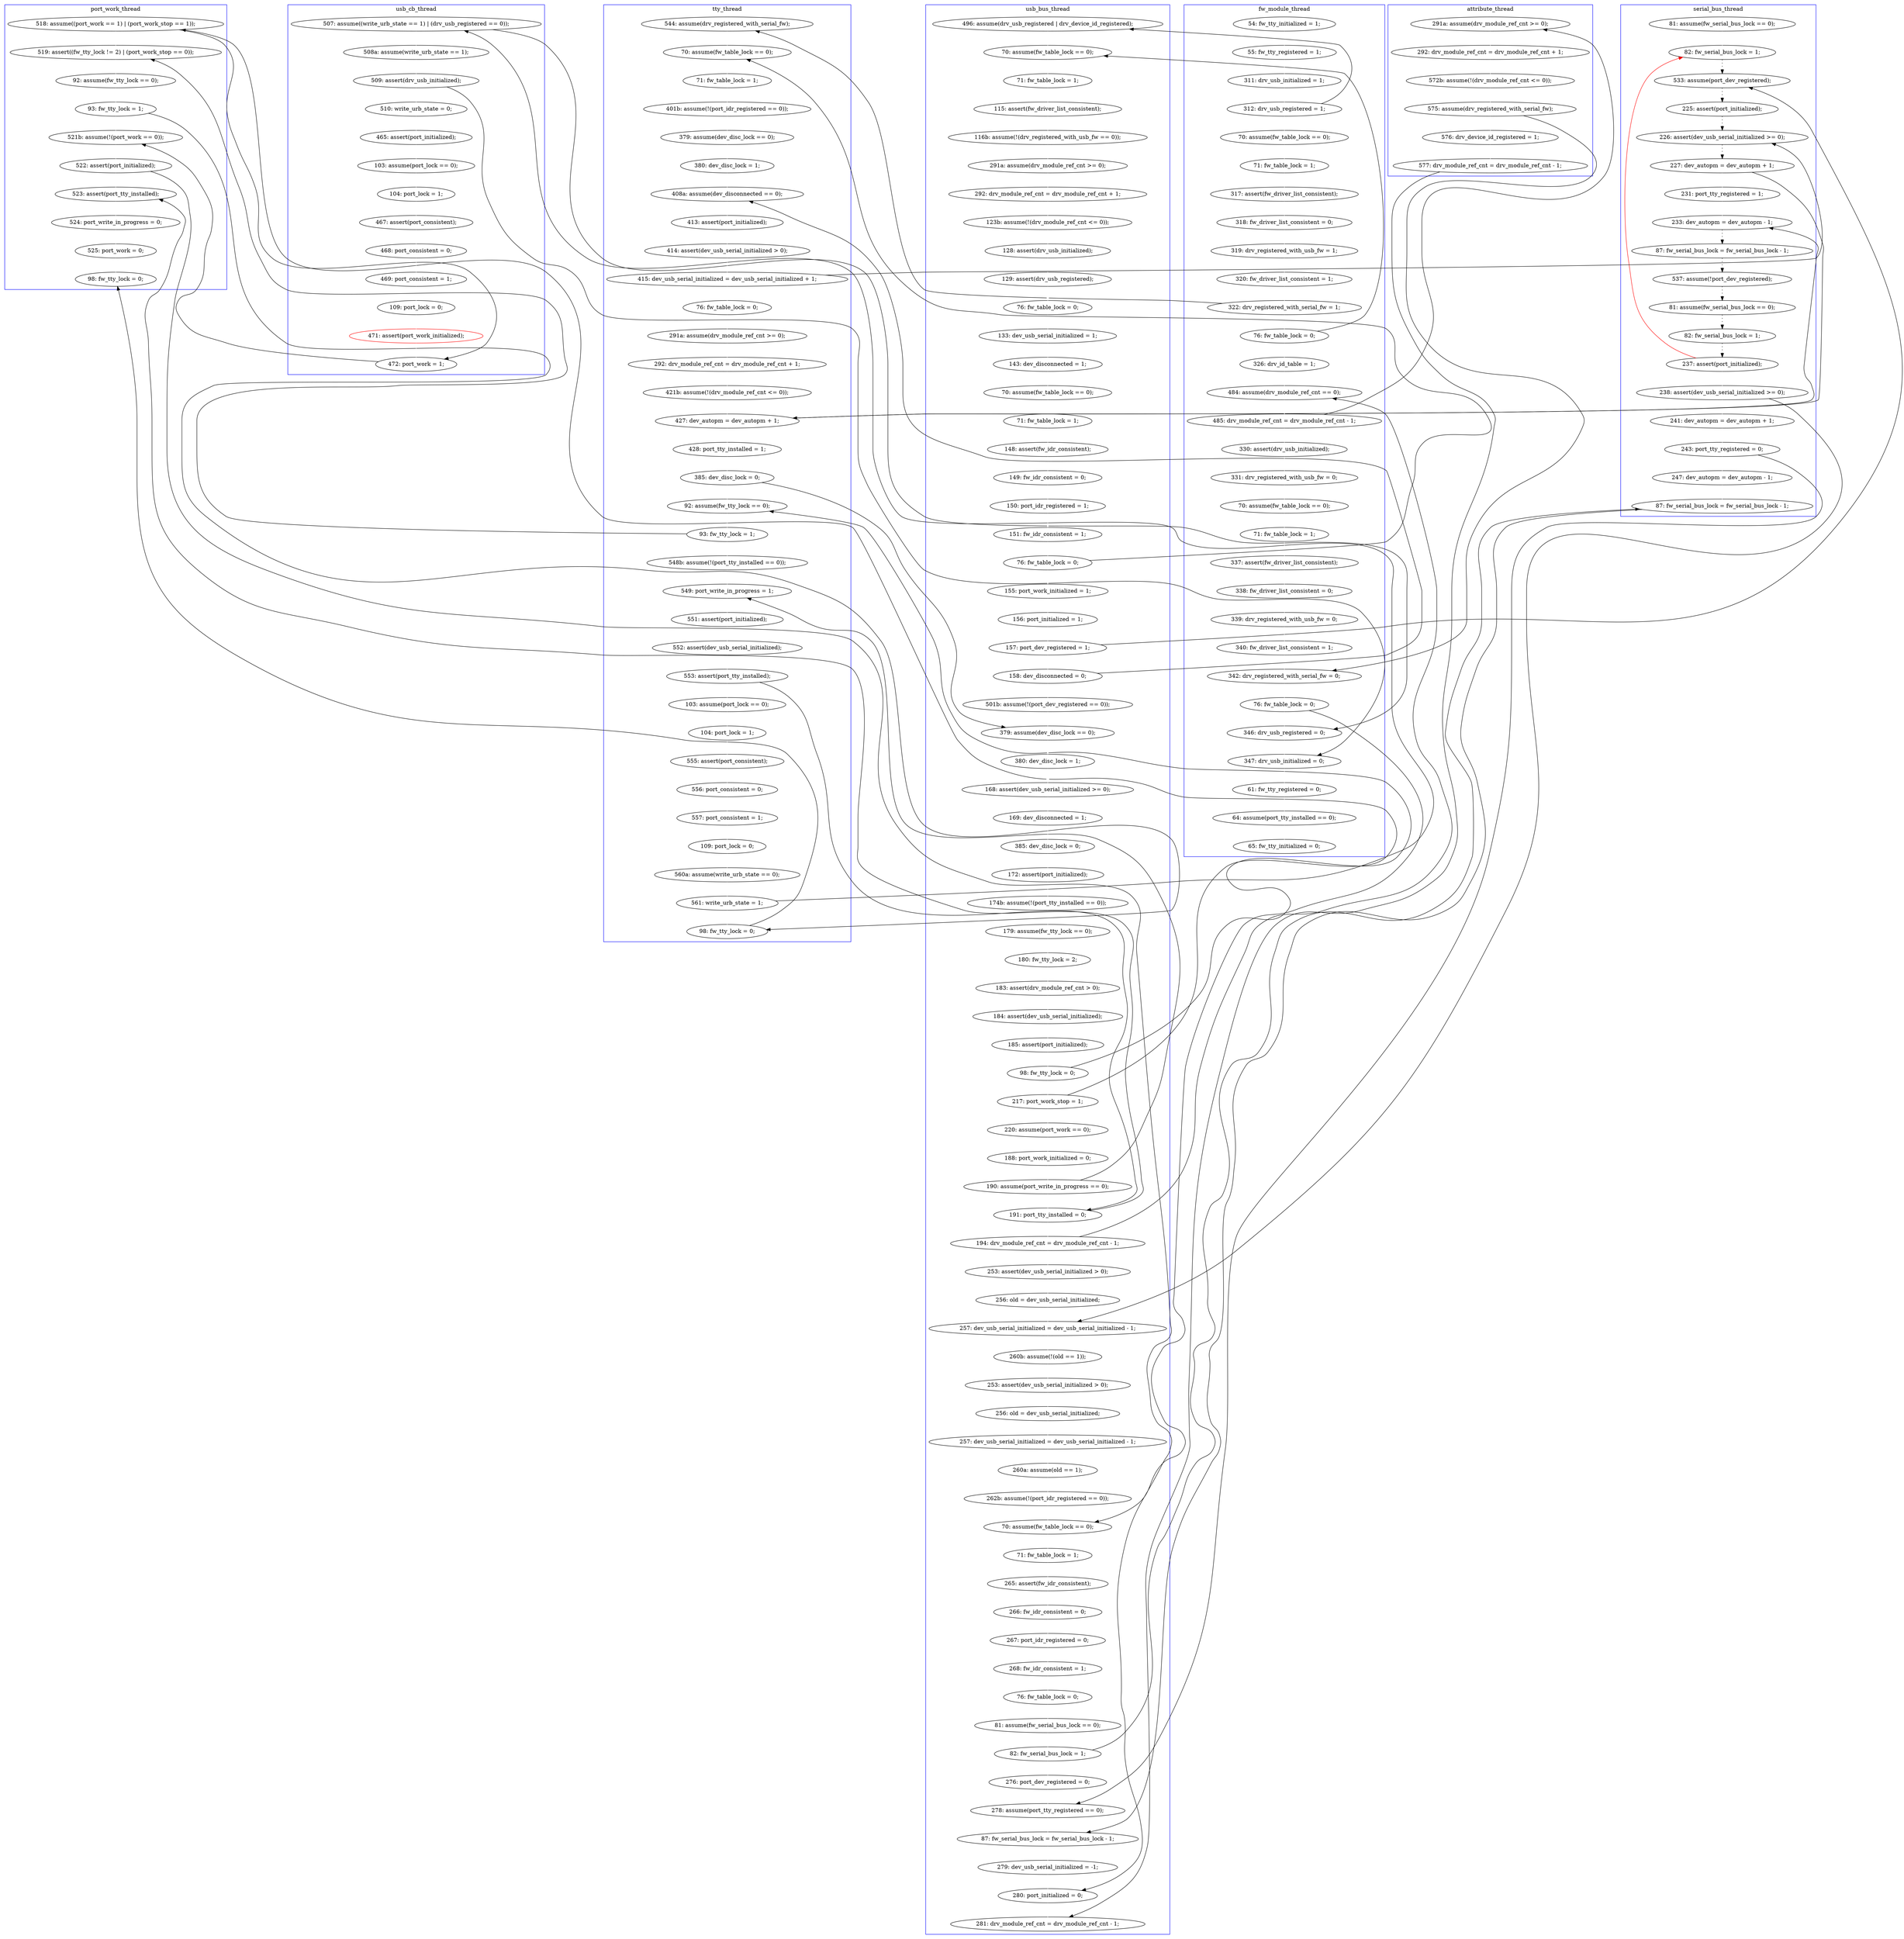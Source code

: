 digraph Counterexample {
	125 -> 126 [color = black, style = solid, constraint = false]
	241 -> 310 [color = white, style = solid]
	211 -> 213 [color = white, style = solid]
	132 -> 135 [color = white, style = solid]
	207 -> 294 [color = black, style = solid, constraint = false]
	358 -> 359 [color = white, style = solid]
	189 -> 191 [color = white, style = solid]
	242 -> 244 [color = white, style = solid]
	60 -> 65 [color = white, style = solid]
	281 -> 291 [color = black, style = solid, constraint = false]
	53 -> 55 [color = white, style = solid]
	362 -> 364 [color = white, style = solid]
	202 -> 206 [color = white, style = solid]
	141 -> 159 [color = white, style = solid]
	354 -> 358 [color = white, style = solid]
	228 -> 229 [color = white, style = solid]
	206 -> 207 [color = black, style = solid, constraint = false]
	261 -> 262 [color = white, style = solid]
	268 -> 272 [color = black, style = dotted]
	281 -> 315 [color = white, style = solid]
	347 -> 348 [color = white, style = solid]
	99 -> 106 [color = white, style = solid]
	385 -> 386 [color = white, style = solid]
	233 -> 234 [color = white, style = solid]
	50 -> 53 [color = white, style = solid]
	359 -> 361 [color = white, style = solid]
	56 -> 58 [color = white, style = solid]
	222 -> 223 [color = white, style = solid]
	90 -> 92 [color = white, style = solid]
	325 -> 338 [color = black, style = solid, constraint = false]
	216 -> 219 [color = white, style = solid]
	107 -> 109 [color = white, style = solid]
	377 -> 378 [color = white, style = solid]
	335 -> 336 [color = white, style = solid]
	396 -> 402 [color = black, style = solid, constraint = false]
	337 -> 338 [color = white, style = solid]
	324 -> 325 [color = white, style = solid]
	404 -> 405 [color = white, style = solid]
	79 -> 80 [color = white, style = solid]
	365 -> 373 [color = white, style = solid]
	234 -> 237 [color = white, style = solid]
	328 -> 331 [color = white, style = solid]
	258 -> 260 [color = white, style = solid]
	136 -> 137 [color = white, style = solid]
	245 -> 348 [color = black, style = solid, constraint = false]
	317 -> 390 [color = white, style = solid]
	288 -> 310 [color = black, style = solid, constraint = false]
	174 -> 198 [color = black, style = solid, constraint = false]
	231 -> 233 [color = white, style = solid]
	135 -> 136 [color = white, style = solid]
	291 -> 293 [color = white, style = solid]
	224 -> 228 [color = white, style = solid]
	300 -> 307 [color = white, style = solid]
	226 -> 287 [color = white, style = solid]
	378 -> 379 [color = white, style = solid]
	72 -> 74 [color = white, style = solid]
	289 -> 290 [color = white, style = solid]
	317 -> 397 [color = black, style = solid, constraint = false]
	334 -> 335 [color = white, style = solid]
	128 -> 135 [color = black, style = solid, constraint = false]
	74 -> 79 [color = white, style = solid]
	345 -> 347 [color = white, style = solid]
	191 -> 192 [color = white, style = solid]
	213 -> 269 [color = white, style = solid]
	65 -> 67 [color = black, style = solid, constraint = false]
	131 -> 132 [color = white, style = solid]
	125 -> 128 [color = white, style = solid]
	272 -> 273 [color = black, style = dotted]
	331 -> 332 [color = white, style = solid]
	386 -> 396 [color = black, style = solid, constraint = false]
	168 -> 198 [color = white, style = solid]
	386 -> 393 [color = white, style = solid]
	326 -> 342 [color = white, style = solid]
	180 -> 183 [color = white, style = solid]
	207 -> 226 [color = white, style = solid]
	242 -> 347 [color = black, style = solid, constraint = false]
	315 -> 317 [color = white, style = solid]
	47 -> 67 [color = white, style = solid]
	336 -> 337 [color = white, style = solid]
	71 -> 119 [color = white, style = solid]
	156 -> 157 [color = black, style = dotted]
	117 -> 121 [color = white, style = solid]
	361 -> 362 [color = white, style = solid]
	314 -> 349 [color = white, style = solid]
	208 -> 211 [color = white, style = solid]
	157 -> 161 [color = black, style = dotted]
	112 -> 117 [color = white, style = solid]
	307 -> 356 [color = white, style = solid]
	160 -> 167 [color = white, style = solid]
	60 -> 71 [color = black, style = solid, constraint = false]
	145 -> 179 [color = white, style = solid]
	269 -> 274 [color = white, style = solid]
	390 -> 396 [color = white, style = solid]
	265 -> 267 [color = white, style = solid]
	174 -> 175 [color = white, style = solid]
	213 -> 221 [color = black, style = solid, constraint = false]
	109 -> 110 [color = white, style = solid]
	198 -> 232 [color = black, style = dotted]
	178 -> 179 [color = black, style = solid, constraint = false]
	273 -> 280 [color = black, style = dotted]
	215 -> 216 [color = white, style = solid]
	364 -> 365 [color = white, style = solid]
	274 -> 282 [color = black, style = solid, constraint = false]
	282 -> 283 [color = white, style = solid]
	179 -> 180 [color = white, style = solid]
	193 -> 194 [color = white, style = solid]
	320 -> 321 [color = white, style = solid]
	373 -> 385 [color = white, style = solid]
	393 -> 397 [color = white, style = solid]
	206 -> 208 [color = white, style = solid]
	240 -> 241 [color = white, style = solid]
	67 -> 68 [color = white, style = solid]
	244 -> 245 [color = white, style = solid]
	110 -> 111 [color = white, style = solid]
	80 -> 83 [color = white, style = solid]
	283 -> 320 [color = black, style = solid, constraint = false]
	257 -> 258 [color = white, style = solid]
	111 -> 112 [color = white, style = solid]
	37 -> 38 [color = white, style = solid]
	350 -> 352 [color = white, style = solid]
	310 -> 419 [color = black, style = solid, constraint = false]
	219 -> 221 [color = white, style = solid]
	120 -> 127 [color = white, style = solid]
	267 -> 294 [color = white, style = solid]
	126 -> 156 [color = black, style = dotted]
	321 -> 324 [color = white, style = solid]
	224 -> 269 [color = black, style = solid, constraint = false]
	325 -> 326 [color = white, style = solid]
	299 -> 300 [color = white, style = solid]
	44 -> 49 [color = white, style = solid]
	159 -> 160 [color = white, style = solid]
	38 -> 43 [color = white, style = solid]
	241 -> 242 [color = black, style = solid, constraint = false]
	92 -> 99 [color = white, style = solid]
	280 -> 281 [color = white, style = solid]
	192 -> 193 [color = white, style = solid]
	106 -> 107 [color = white, style = solid]
	280 -> 87 [color = red, style = solid, constraint = false]
	232 -> 268 [color = black, style = dotted]
	65 -> 149 [color = white, style = solid]
	195 -> 196 [color = white, style = solid]
	260 -> 261 [color = white, style = solid]
	301 -> 328 [color = white, style = solid]
	43 -> 44 [color = white, style = solid]
	229 -> 231 [color = white, style = solid]
	283 -> 301 [color = white, style = solid]
	83 -> 84 [color = white, style = solid]
	138 -> 157 [color = black, style = solid, constraint = false]
	338 -> 345 [color = white, style = solid]
	86 -> 87 [color = white, style = solid]
	55 -> 56 [color = white, style = solid]
	161 -> 174 [color = black, style = solid, constraint = false]
	274 -> 289 [color = white, style = solid]
	345 -> 358 [color = black, style = solid, constraint = false]
	290 -> 291 [color = white, style = solid]
	194 -> 195 [color = white, style = solid]
	202 -> 215 [color = black, style = solid, constraint = false]
	167 -> 174 [color = white, style = solid]
	397 -> 402 [color = white, style = solid]
	223 -> 224 [color = white, style = solid]
	44 -> 47 [color = black, style = solid, constraint = false]
	402 -> 404 [color = white, style = solid]
	137 -> 138 [color = white, style = solid]
	87 -> 126 [color = black, style = dotted]
	161 -> 168 [color = white, style = solid]
	68 -> 72 [color = white, style = solid]
	293 -> 314 [color = white, style = solid]
	178 -> 215 [color = white, style = solid]
	184 -> 187 [color = white, style = solid]
	196 -> 202 [color = white, style = solid]
	216 -> 226 [color = black, style = solid, constraint = false]
	288 -> 298 [color = white, style = solid]
	237 -> 240 [color = white, style = solid]
	84 -> 85 [color = white, style = solid]
	175 -> 178 [color = white, style = solid]
	127 -> 131 [color = white, style = solid]
	138 -> 141 [color = white, style = solid]
	121 -> 124 [color = white, style = solid]
	251 -> 257 [color = white, style = solid]
	128 -> 145 [color = white, style = solid]
	149 -> 282 [color = white, style = solid]
	352 -> 354 [color = white, style = solid]
	342 -> 407 [color = black, style = solid, constraint = false]
	348 -> 377 [color = white, style = solid]
	298 -> 299 [color = white, style = solid]
	269 -> 300 [color = black, style = solid, constraint = false]
	332 -> 334 [color = white, style = solid]
	246 -> 251 [color = white, style = solid]
	299 -> 405 [color = black, style = solid, constraint = false]
	85 -> 90 [color = white, style = solid]
	58 -> 60 [color = white, style = solid]
	349 -> 350 [color = white, style = solid]
	119 -> 120 [color = white, style = solid]
	221 -> 222 [color = white, style = solid]
	245 -> 246 [color = white, style = solid]
	124 -> 125 [color = white, style = solid]
	183 -> 184 [color = white, style = solid]
	294 -> 298 [color = black, style = solid, constraint = false]
	262 -> 265 [color = white, style = solid]
	356 -> 419 [color = white, style = solid]
	187 -> 189 [color = white, style = solid]
	405 -> 407 [color = white, style = solid]
	117 -> 119 [color = black, style = solid, constraint = false]
	49 -> 50 [color = white, style = solid]
	287 -> 288 [color = white, style = solid]
	subgraph cluster3 {
		label = serial_bus_thread
		color = blue
		280  [label = "237: assert(port_initialized);"]
		272  [label = "81: assume(fw_serial_bus_lock == 0);"]
		390  [label = "247: dev_autopm = dev_autopm - 1;"]
		168  [label = "231: port_tty_registered = 1;"]
		273  [label = "82: fw_serial_bus_lock = 1;"]
		317  [label = "243: port_tty_registered = 0;"]
		157  [label = "226: assert(dev_usb_serial_initialized >= 0);"]
		232  [label = "87: fw_serial_bus_lock = fw_serial_bus_lock - 1;"]
		126  [label = "533: assume(port_dev_registered);"]
		161  [label = "227: dev_autopm = dev_autopm + 1;"]
		315  [label = "241: dev_autopm = dev_autopm + 1;"]
		198  [label = "233: dev_autopm = dev_autopm - 1;"]
		87  [label = "82: fw_serial_bus_lock = 1;"]
		86  [label = "81: assume(fw_serial_bus_lock == 0);"]
		268  [label = "537: assume(!port_dev_registered);"]
		156  [label = "225: assert(port_initialized);"]
		281  [label = "238: assert(dev_usb_serial_initialized >= 0);"]
		396  [label = "87: fw_serial_bus_lock = fw_serial_bus_lock - 1;"]
	}
	subgraph cluster7 {
		label = port_work_thread
		color = blue
		287  [label = "92: assume(fw_tty_lock == 0);"]
		300  [label = "523: assert(port_tty_installed);"]
		299  [label = "522: assert(port_initialized);"]
		307  [label = "524: port_write_in_progress = 0;"]
		298  [label = "521b: assume(!(port_work == 0));"]
		288  [label = "93: fw_tty_lock = 1;"]
		226  [label = "519: assert((fw_tty_lock != 2) | (port_work_stop == 0));"]
		356  [label = "525: port_work = 0;"]
		207  [label = "518: assume((port_work == 1) | (port_work_stop == 1));"]
		419  [label = "98: fw_tty_lock = 0;"]
	}
	subgraph cluster5 {
		label = attribute_thread
		color = blue
		342  [label = "577: drv_module_ref_cnt = drv_module_ref_cnt - 1;"]
		320  [label = "291a: assume(drv_module_ref_cnt >= 0);"]
		321  [label = "292: drv_module_ref_cnt = drv_module_ref_cnt + 1;"]
		326  [label = "576: drv_device_id_registered = 1;"]
		325  [label = "575: assume(drv_registered_with_serial_fw);"]
		324  [label = "572b: assume(!(drv_module_ref_cnt <= 0));"]
	}
	subgraph cluster1 {
		label = fw_module_thread
		color = blue
		149  [label = "326: drv_id_table = 1;"]
		345  [label = "76: fw_table_lock = 0;"]
		332  [label = "71: fw_table_lock = 1;"]
		55  [label = "318: fw_driver_list_consistent = 0;"]
		379  [label = "65: fw_tty_initialized = 0;"]
		337  [label = "340: fw_driver_list_consistent = 1;"]
		37  [label = "54: fw_tty_initialized = 1;"]
		283  [label = "485: drv_module_ref_cnt = drv_module_ref_cnt - 1;"]
		378  [label = "64: assume(port_tty_installed == 0);"]
		301  [label = "330: assert(drv_usb_initialized);"]
		65  [label = "76: fw_table_lock = 0;"]
		43  [label = "311: drv_usb_initialized = 1;"]
		49  [label = "70: assume(fw_table_lock == 0);"]
		334  [label = "337: assert(fw_driver_list_consistent);"]
		331  [label = "70: assume(fw_table_lock == 0);"]
		58  [label = "320: fw_driver_list_consistent = 1;"]
		328  [label = "331: drv_registered_with_usb_fw = 0;"]
		50  [label = "71: fw_table_lock = 1;"]
		38  [label = "55: fw_tty_registered = 1;"]
		335  [label = "338: fw_driver_list_consistent = 0;"]
		348  [label = "347: drv_usb_initialized = 0;"]
		53  [label = "317: assert(fw_driver_list_consistent);"]
		338  [label = "342: drv_registered_with_serial_fw = 0;"]
		44  [label = "312: drv_usb_registered = 1;"]
		56  [label = "319: drv_registered_with_usb_fw = 1;"]
		377  [label = "61: fw_tty_registered = 0;"]
		60  [label = "322: drv_registered_with_serial_fw = 1;"]
		336  [label = "339: drv_registered_with_usb_fw = 0;"]
		347  [label = "346: drv_usb_registered = 0;"]
		282  [label = "484: assume(drv_module_ref_cnt == 0);"]
	}
	subgraph cluster2 {
		label = usb_bus_thread
		color = blue
		352  [label = "260a: assume(old == 1);"]
		74  [label = "116b: assume(!(drv_registered_with_usb_fw == 0));"]
		359  [label = "71: fw_table_lock = 1;"]
		393  [label = "276: port_dev_registered = 0;"]
		373  [label = "76: fw_table_lock = 0;"]
		350  [label = "257: dev_usb_serial_initialized = dev_usb_serial_initialized - 1;"]
		110  [label = "149: fw_idr_consistent = 0;"]
		179  [label = "379: assume(dev_disc_lock == 0);"]
		124  [label = "156: port_initialized = 1;"]
		269  [label = "191: port_tty_installed = 0;"]
		211  [label = "188: port_work_initialized = 0;"]
		72  [label = "115: assert(fw_driver_list_consistent);"]
		92  [label = "133: dev_usb_serial_initialized = 1;"]
		68  [label = "71: fw_table_lock = 1;"]
		289  [label = "253: assert(dev_usb_serial_initialized > 0);"]
		112  [label = "151: fw_idr_consistent = 1;"]
		80  [label = "292: drv_module_ref_cnt = drv_module_ref_cnt + 1;"]
		187  [label = "385: dev_disc_lock = 0;"]
		67  [label = "70: assume(fw_table_lock == 0);"]
		290  [label = "256: old = dev_usb_serial_initialized;"]
		184  [label = "169: dev_disconnected = 1;"]
		364  [label = "267: port_idr_registered = 0;"]
		365  [label = "268: fw_idr_consistent = 1;"]
		192  [label = "179: assume(fw_tty_lock == 0);"]
		194  [label = "183: assert(drv_module_ref_cnt > 0);"]
		405  [label = "280: port_initialized = 0;"]
		85  [label = "129: assert(drv_usb_registered);"]
		90  [label = "76: fw_table_lock = 0;"]
		99  [label = "143: dev_disconnected = 1;"]
		293  [label = "260b: assume(!(old == 1));"]
		79  [label = "291a: assume(drv_module_ref_cnt >= 0);"]
		84  [label = "128: assert(drv_usb_initialized);"]
		189  [label = "172: assert(port_initialized);"]
		349  [label = "256: old = dev_usb_serial_initialized;"]
		213  [label = "190: assume(port_write_in_progress == 0);"]
		386  [label = "82: fw_serial_bus_lock = 1;"]
		183  [label = "168: assert(dev_usb_serial_initialized >= 0);"]
		47  [label = "496: assume(drv_usb_registered | drv_device_id_registered);"]
		193  [label = "180: fw_tty_lock = 2;"]
		407  [label = "281: drv_module_ref_cnt = drv_module_ref_cnt - 1;"]
		107  [label = "71: fw_table_lock = 1;"]
		128  [label = "158: dev_disconnected = 0;"]
		206  [label = "217: port_work_stop = 1;"]
		354  [label = "262b: assume(!(port_idr_registered == 0));"]
		362  [label = "266: fw_idr_consistent = 0;"]
		125  [label = "157: port_dev_registered = 1;"]
		106  [label = "70: assume(fw_table_lock == 0);"]
		145  [label = "501b: assume(!(port_dev_registered == 0));"]
		196  [label = "185: assert(port_initialized);"]
		314  [label = "253: assert(dev_usb_serial_initialized > 0);"]
		402  [label = "87: fw_serial_bus_lock = fw_serial_bus_lock - 1;"]
		361  [label = "265: assert(fw_idr_consistent);"]
		274  [label = "194: drv_module_ref_cnt = drv_module_ref_cnt - 1;"]
		404  [label = "279: dev_usb_serial_initialized = -1;"]
		202  [label = "98: fw_tty_lock = 0;"]
		191  [label = "174b: assume(!(port_tty_installed == 0));"]
		109  [label = "148: assert(fw_idr_consistent);"]
		208  [label = "220: assume(port_work == 0);"]
		385  [label = "81: assume(fw_serial_bus_lock == 0);"]
		117  [label = "76: fw_table_lock = 0;"]
		121  [label = "155: port_work_initialized = 1;"]
		111  [label = "150: port_idr_registered = 1;"]
		195  [label = "184: assert(dev_usb_serial_initialized);"]
		180  [label = "380: dev_disc_lock = 1;"]
		291  [label = "257: dev_usb_serial_initialized = dev_usb_serial_initialized - 1;"]
		83  [label = "123b: assume(!(drv_module_ref_cnt <= 0));"]
		358  [label = "70: assume(fw_table_lock == 0);"]
		397  [label = "278: assume(port_tty_registered == 0);"]
	}
	subgraph cluster6 {
		label = usb_cb_thread
		color = blue
		257  [label = "103: assume(port_lock == 0);"]
		265  [label = "109: port_lock = 0;"]
		267  [label = "471: assert(port_work_initialized);", color = red]
		262  [label = "469: port_consistent = 1;"]
		294  [label = "472: port_work = 1;"]
		245  [label = "509: assert(drv_usb_initialized);"]
		258  [label = "104: port_lock = 1;"]
		246  [label = "510: write_urb_state = 0;"]
		244  [label = "508a: assume(write_urb_state == 1);"]
		260  [label = "467: assert(port_consistent);"]
		251  [label = "465: assert(port_initialized);"]
		242  [label = "507: assume((write_urb_state == 1) | (drv_usb_registered == 0));"]
		261  [label = "468: port_consistent = 0;"]
	}
	subgraph cluster4 {
		label = tty_thread
		color = blue
		120  [label = "71: fw_table_lock = 1;"]
		178  [label = "385: dev_disc_lock = 0;"]
		159  [label = "291a: assume(drv_module_ref_cnt >= 0);"]
		229  [label = "104: port_lock = 1;"]
		175  [label = "428: port_tty_installed = 1;"]
		223  [label = "552: assert(dev_usb_serial_initialized);"]
		222  [label = "551: assert(port_initialized);"]
		119  [label = "70: assume(fw_table_lock == 0);"]
		215  [label = "92: assume(fw_tty_lock == 0);"]
		167  [label = "421b: assume(!(drv_module_ref_cnt <= 0));"]
		310  [label = "98: fw_tty_lock = 0;"]
		137  [label = "414: assert(dev_usb_serial_initialized > 0);"]
		138  [label = "415: dev_usb_serial_initialized = dev_usb_serial_initialized + 1;"]
		160  [label = "292: drv_module_ref_cnt = drv_module_ref_cnt + 1;"]
		221  [label = "549: port_write_in_progress = 1;"]
		132  [label = "380: dev_disc_lock = 1;"]
		237  [label = "109: port_lock = 0;"]
		228  [label = "103: assume(port_lock == 0);"]
		219  [label = "548b: assume(!(port_tty_installed == 0));"]
		127  [label = "401b: assume(!(port_idr_registered == 0));"]
		240  [label = "560a: assume(write_urb_state == 0);"]
		231  [label = "555: assert(port_consistent);"]
		136  [label = "413: assert(port_initialized);"]
		71  [label = "544: assume(drv_registered_with_serial_fw);"]
		224  [label = "553: assert(port_tty_installed);"]
		174  [label = "427: dev_autopm = dev_autopm + 1;"]
		216  [label = "93: fw_tty_lock = 1;"]
		141  [label = "76: fw_table_lock = 0;"]
		241  [label = "561: write_urb_state = 1;"]
		233  [label = "556: port_consistent = 0;"]
		131  [label = "379: assume(dev_disc_lock == 0);"]
		135  [label = "408a: assume(dev_disconnected == 0);"]
		234  [label = "557: port_consistent = 1;"]
	}
}